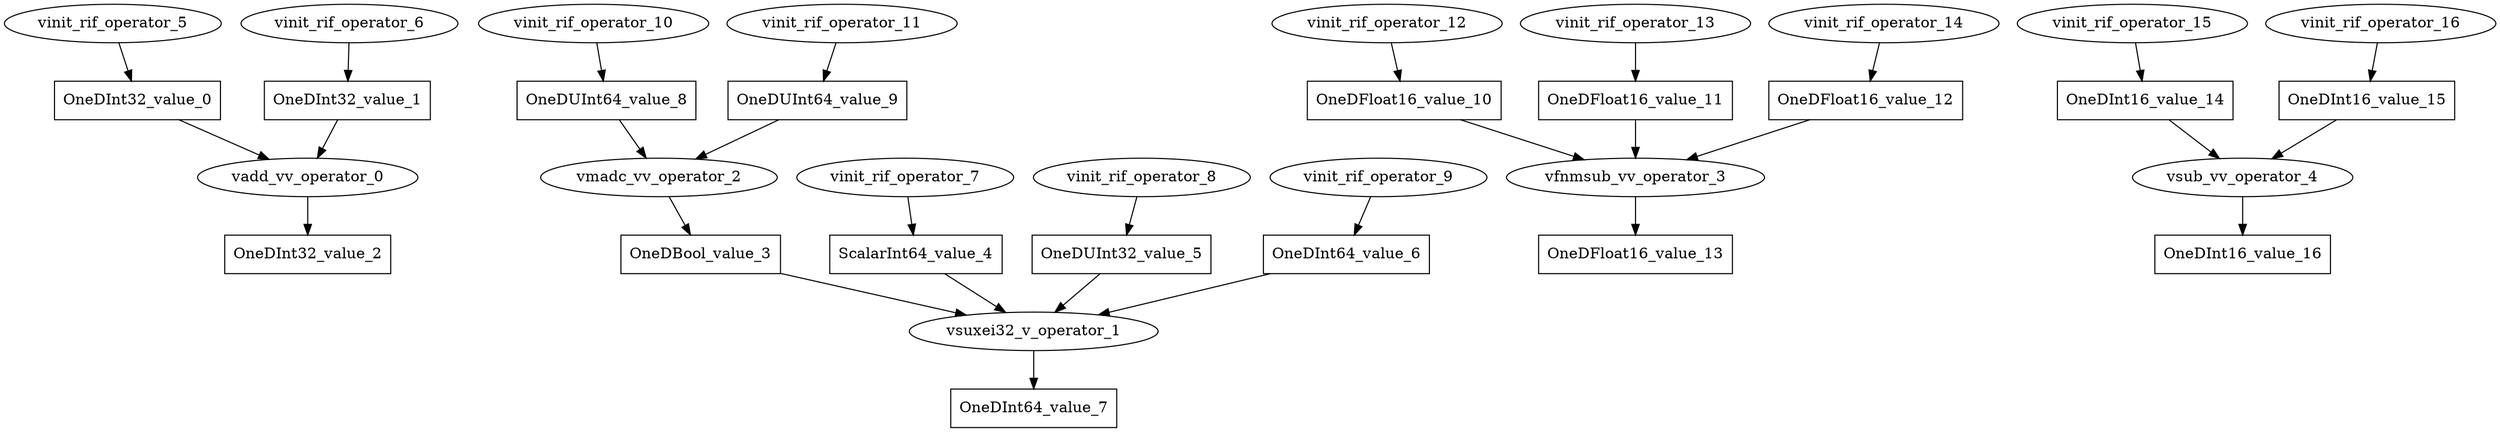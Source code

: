 digraph{
vadd_vv_operator_0[shape=oval]
vsuxei32_v_operator_1[shape=oval]
vmadc_vv_operator_2[shape=oval]
vfnmsub_vv_operator_3[shape=oval]
vsub_vv_operator_4[shape=oval]
vinit_rif_operator_5[shape=oval]
vinit_rif_operator_6[shape=oval]
vinit_rif_operator_7[shape=oval]
vinit_rif_operator_8[shape=oval]
vinit_rif_operator_9[shape=oval]
vinit_rif_operator_10[shape=oval]
vinit_rif_operator_11[shape=oval]
vinit_rif_operator_12[shape=oval]
vinit_rif_operator_13[shape=oval]
vinit_rif_operator_14[shape=oval]
vinit_rif_operator_15[shape=oval]
vinit_rif_operator_16[shape=oval]
OneDInt32_value_0[shape=rectangle]
OneDInt32_value_1[shape=rectangle]
OneDInt32_value_2[shape=rectangle]
OneDBool_value_3[shape=rectangle]
ScalarInt64_value_4[shape=rectangle]
OneDUInt32_value_5[shape=rectangle]
OneDInt64_value_6[shape=rectangle]
OneDInt64_value_7[shape=rectangle]
OneDUInt64_value_8[shape=rectangle]
OneDUInt64_value_9[shape=rectangle]
OneDFloat16_value_10[shape=rectangle]
OneDFloat16_value_11[shape=rectangle]
OneDFloat16_value_12[shape=rectangle]
OneDFloat16_value_13[shape=rectangle]
OneDInt16_value_14[shape=rectangle]
OneDInt16_value_15[shape=rectangle]
OneDInt16_value_16[shape=rectangle]
vinit_rif_operator_5 -> OneDInt32_value_0
OneDInt32_value_0 -> vadd_vv_operator_0
vinit_rif_operator_6 -> OneDInt32_value_1
OneDInt32_value_1 -> vadd_vv_operator_0
vadd_vv_operator_0 -> OneDInt32_value_2
vmadc_vv_operator_2 -> OneDBool_value_3
OneDBool_value_3 -> vsuxei32_v_operator_1
vinit_rif_operator_7 -> ScalarInt64_value_4
ScalarInt64_value_4 -> vsuxei32_v_operator_1
vinit_rif_operator_8 -> OneDUInt32_value_5
OneDUInt32_value_5 -> vsuxei32_v_operator_1
vinit_rif_operator_9 -> OneDInt64_value_6
OneDInt64_value_6 -> vsuxei32_v_operator_1
vsuxei32_v_operator_1 -> OneDInt64_value_7
vinit_rif_operator_10 -> OneDUInt64_value_8
OneDUInt64_value_8 -> vmadc_vv_operator_2
vinit_rif_operator_11 -> OneDUInt64_value_9
OneDUInt64_value_9 -> vmadc_vv_operator_2
vinit_rif_operator_12 -> OneDFloat16_value_10
OneDFloat16_value_10 -> vfnmsub_vv_operator_3
vinit_rif_operator_13 -> OneDFloat16_value_11
OneDFloat16_value_11 -> vfnmsub_vv_operator_3
vinit_rif_operator_14 -> OneDFloat16_value_12
OneDFloat16_value_12 -> vfnmsub_vv_operator_3
vfnmsub_vv_operator_3 -> OneDFloat16_value_13
vinit_rif_operator_15 -> OneDInt16_value_14
OneDInt16_value_14 -> vsub_vv_operator_4
vinit_rif_operator_16 -> OneDInt16_value_15
OneDInt16_value_15 -> vsub_vv_operator_4
vsub_vv_operator_4 -> OneDInt16_value_16
}
